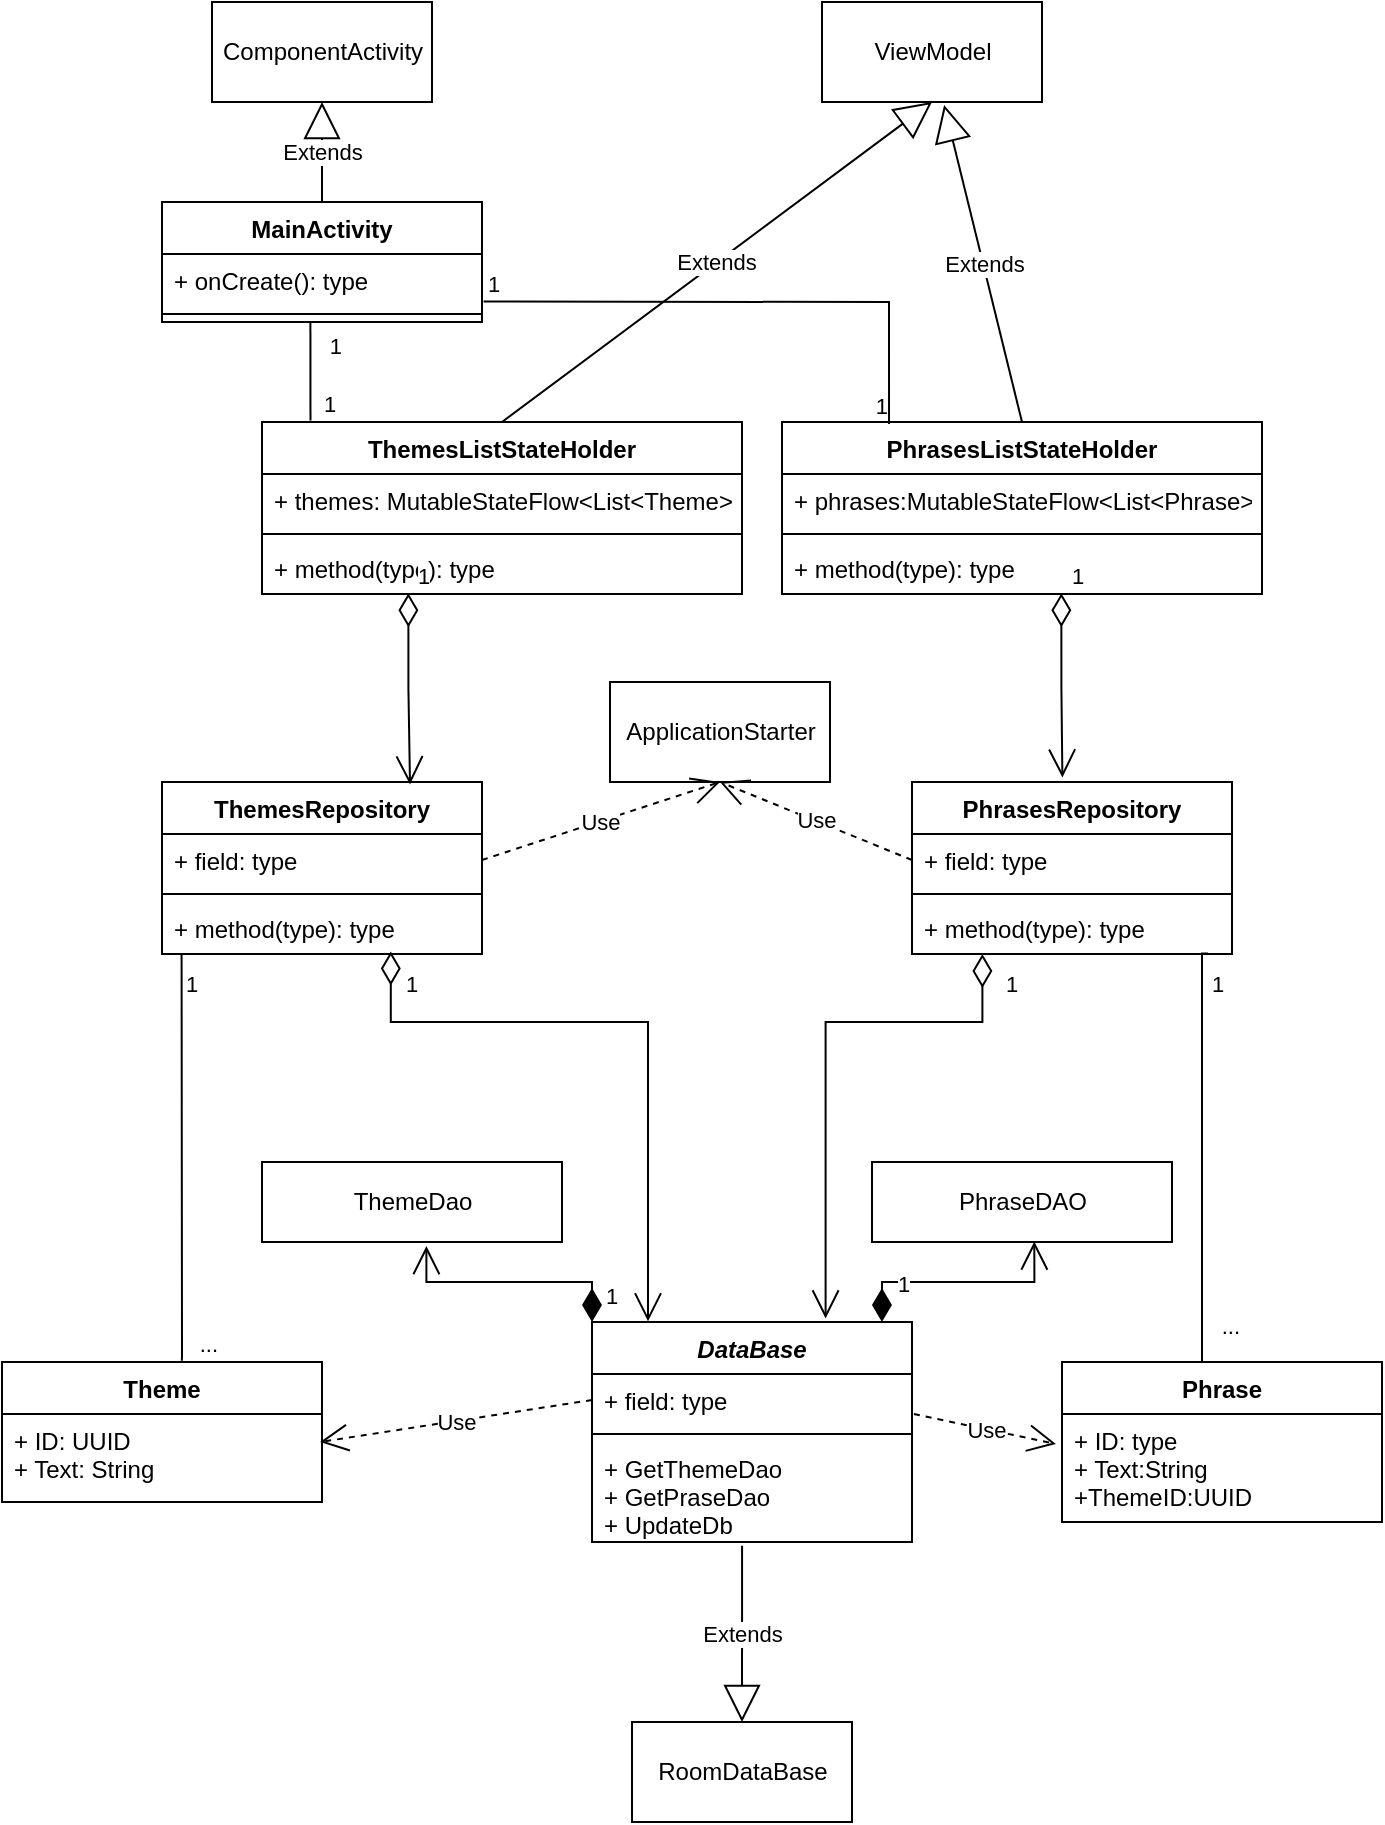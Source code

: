 <mxfile version="20.8.22" type="github">
  <diagram name="Страница 1" id="xGu00NifxKXlhXHsOH6D">
    <mxGraphModel dx="1360" dy="795" grid="1" gridSize="10" guides="1" tooltips="1" connect="1" arrows="1" fold="1" page="1" pageScale="1" pageWidth="827" pageHeight="1169" math="0" shadow="0">
      <root>
        <mxCell id="0" />
        <mxCell id="1" parent="0" />
        <mxCell id="Lm4aStVgxmj91NTAgHhC-22" value="ComponentActivity" style="html=1;" vertex="1" parent="1">
          <mxGeometry x="215" y="130" width="110" height="50" as="geometry" />
        </mxCell>
        <mxCell id="Lm4aStVgxmj91NTAgHhC-23" value="Extends" style="endArrow=block;endSize=16;endFill=0;html=1;rounded=0;entryX=0.5;entryY=1;entryDx=0;entryDy=0;exitX=0.5;exitY=0;exitDx=0;exitDy=0;" edge="1" parent="1" source="Lm4aStVgxmj91NTAgHhC-24" target="Lm4aStVgxmj91NTAgHhC-22">
          <mxGeometry width="160" relative="1" as="geometry">
            <mxPoint x="110" y="380" as="sourcePoint" />
            <mxPoint x="186" y="450" as="targetPoint" />
          </mxGeometry>
        </mxCell>
        <mxCell id="Lm4aStVgxmj91NTAgHhC-24" value="MainActivity" style="swimlane;fontStyle=1;align=center;verticalAlign=top;childLayout=stackLayout;horizontal=1;startSize=26;horizontalStack=0;resizeParent=1;resizeParentMax=0;resizeLast=0;collapsible=1;marginBottom=0;" vertex="1" parent="1">
          <mxGeometry x="190" y="230" width="160" height="60" as="geometry" />
        </mxCell>
        <mxCell id="Lm4aStVgxmj91NTAgHhC-27" value="+ onCreate(): type" style="text;strokeColor=none;fillColor=none;align=left;verticalAlign=top;spacingLeft=4;spacingRight=4;overflow=hidden;rotatable=0;points=[[0,0.5],[1,0.5]];portConstraint=eastwest;" vertex="1" parent="Lm4aStVgxmj91NTAgHhC-24">
          <mxGeometry y="26" width="160" height="26" as="geometry" />
        </mxCell>
        <mxCell id="Lm4aStVgxmj91NTAgHhC-26" value="" style="line;strokeWidth=1;fillColor=none;align=left;verticalAlign=middle;spacingTop=-1;spacingLeft=3;spacingRight=3;rotatable=0;labelPosition=right;points=[];portConstraint=eastwest;strokeColor=inherit;" vertex="1" parent="Lm4aStVgxmj91NTAgHhC-24">
          <mxGeometry y="52" width="160" height="8" as="geometry" />
        </mxCell>
        <mxCell id="Lm4aStVgxmj91NTAgHhC-32" value="ThemesListStateHolder" style="swimlane;fontStyle=1;align=center;verticalAlign=top;childLayout=stackLayout;horizontal=1;startSize=26;horizontalStack=0;resizeParent=1;resizeParentMax=0;resizeLast=0;collapsible=1;marginBottom=0;" vertex="1" parent="1">
          <mxGeometry x="240" y="340" width="240" height="86" as="geometry" />
        </mxCell>
        <mxCell id="Lm4aStVgxmj91NTAgHhC-33" value="+ themes: MutableStateFlow&lt;List&lt;Theme&gt;&gt;" style="text;strokeColor=none;fillColor=none;align=left;verticalAlign=top;spacingLeft=4;spacingRight=4;overflow=hidden;rotatable=0;points=[[0,0.5],[1,0.5]];portConstraint=eastwest;" vertex="1" parent="Lm4aStVgxmj91NTAgHhC-32">
          <mxGeometry y="26" width="240" height="26" as="geometry" />
        </mxCell>
        <mxCell id="Lm4aStVgxmj91NTAgHhC-34" value="" style="line;strokeWidth=1;fillColor=none;align=left;verticalAlign=middle;spacingTop=-1;spacingLeft=3;spacingRight=3;rotatable=0;labelPosition=right;points=[];portConstraint=eastwest;strokeColor=inherit;" vertex="1" parent="Lm4aStVgxmj91NTAgHhC-32">
          <mxGeometry y="52" width="240" height="8" as="geometry" />
        </mxCell>
        <mxCell id="Lm4aStVgxmj91NTAgHhC-35" value="+ method(type): type" style="text;strokeColor=none;fillColor=none;align=left;verticalAlign=top;spacingLeft=4;spacingRight=4;overflow=hidden;rotatable=0;points=[[0,0.5],[1,0.5]];portConstraint=eastwest;" vertex="1" parent="Lm4aStVgxmj91NTAgHhC-32">
          <mxGeometry y="60" width="240" height="26" as="geometry" />
        </mxCell>
        <mxCell id="Lm4aStVgxmj91NTAgHhC-36" value="ViewModel" style="html=1;" vertex="1" parent="1">
          <mxGeometry x="520" y="130" width="110" height="50" as="geometry" />
        </mxCell>
        <mxCell id="Lm4aStVgxmj91NTAgHhC-37" value="Extends" style="endArrow=block;endSize=16;endFill=0;html=1;rounded=0;entryX=0.5;entryY=1;entryDx=0;entryDy=0;exitX=0.5;exitY=0;exitDx=0;exitDy=0;" edge="1" parent="1" source="Lm4aStVgxmj91NTAgHhC-32" target="Lm4aStVgxmj91NTAgHhC-36">
          <mxGeometry width="160" relative="1" as="geometry">
            <mxPoint x="290" y="320" as="sourcePoint" />
            <mxPoint x="490" y="470" as="targetPoint" />
          </mxGeometry>
        </mxCell>
        <mxCell id="Lm4aStVgxmj91NTAgHhC-38" value="PhrasesListStateHolder" style="swimlane;fontStyle=1;align=center;verticalAlign=top;childLayout=stackLayout;horizontal=1;startSize=26;horizontalStack=0;resizeParent=1;resizeParentMax=0;resizeLast=0;collapsible=1;marginBottom=0;" vertex="1" parent="1">
          <mxGeometry x="500" y="340" width="240" height="86" as="geometry" />
        </mxCell>
        <mxCell id="Lm4aStVgxmj91NTAgHhC-39" value="+ phrases:MutableStateFlow&lt;List&lt;Phrase&gt;&gt;" style="text;strokeColor=none;fillColor=none;align=left;verticalAlign=top;spacingLeft=4;spacingRight=4;overflow=hidden;rotatable=0;points=[[0,0.5],[1,0.5]];portConstraint=eastwest;" vertex="1" parent="Lm4aStVgxmj91NTAgHhC-38">
          <mxGeometry y="26" width="240" height="26" as="geometry" />
        </mxCell>
        <mxCell id="Lm4aStVgxmj91NTAgHhC-40" value="" style="line;strokeWidth=1;fillColor=none;align=left;verticalAlign=middle;spacingTop=-1;spacingLeft=3;spacingRight=3;rotatable=0;labelPosition=right;points=[];portConstraint=eastwest;strokeColor=inherit;" vertex="1" parent="Lm4aStVgxmj91NTAgHhC-38">
          <mxGeometry y="52" width="240" height="8" as="geometry" />
        </mxCell>
        <mxCell id="Lm4aStVgxmj91NTAgHhC-41" value="+ method(type): type" style="text;strokeColor=none;fillColor=none;align=left;verticalAlign=top;spacingLeft=4;spacingRight=4;overflow=hidden;rotatable=0;points=[[0,0.5],[1,0.5]];portConstraint=eastwest;" vertex="1" parent="Lm4aStVgxmj91NTAgHhC-38">
          <mxGeometry y="60" width="240" height="26" as="geometry" />
        </mxCell>
        <mxCell id="Lm4aStVgxmj91NTAgHhC-43" value="Extends" style="endArrow=block;endSize=16;endFill=0;html=1;rounded=0;entryX=0.555;entryY=1.03;entryDx=0;entryDy=0;entryPerimeter=0;exitX=0.5;exitY=0;exitDx=0;exitDy=0;" edge="1" parent="1" source="Lm4aStVgxmj91NTAgHhC-38" target="Lm4aStVgxmj91NTAgHhC-36">
          <mxGeometry width="160" relative="1" as="geometry">
            <mxPoint x="370" y="380" as="sourcePoint" />
            <mxPoint x="530" y="380" as="targetPoint" />
          </mxGeometry>
        </mxCell>
        <mxCell id="Lm4aStVgxmj91NTAgHhC-44" value="ThemesRepository" style="swimlane;fontStyle=1;align=center;verticalAlign=top;childLayout=stackLayout;horizontal=1;startSize=26;horizontalStack=0;resizeParent=1;resizeParentMax=0;resizeLast=0;collapsible=1;marginBottom=0;" vertex="1" parent="1">
          <mxGeometry x="190" y="520" width="160" height="86" as="geometry" />
        </mxCell>
        <mxCell id="Lm4aStVgxmj91NTAgHhC-45" value="+ field: type" style="text;strokeColor=none;fillColor=none;align=left;verticalAlign=top;spacingLeft=4;spacingRight=4;overflow=hidden;rotatable=0;points=[[0,0.5],[1,0.5]];portConstraint=eastwest;" vertex="1" parent="Lm4aStVgxmj91NTAgHhC-44">
          <mxGeometry y="26" width="160" height="26" as="geometry" />
        </mxCell>
        <mxCell id="Lm4aStVgxmj91NTAgHhC-46" value="" style="line;strokeWidth=1;fillColor=none;align=left;verticalAlign=middle;spacingTop=-1;spacingLeft=3;spacingRight=3;rotatable=0;labelPosition=right;points=[];portConstraint=eastwest;strokeColor=inherit;" vertex="1" parent="Lm4aStVgxmj91NTAgHhC-44">
          <mxGeometry y="52" width="160" height="8" as="geometry" />
        </mxCell>
        <mxCell id="Lm4aStVgxmj91NTAgHhC-47" value="+ method(type): type" style="text;strokeColor=none;fillColor=none;align=left;verticalAlign=top;spacingLeft=4;spacingRight=4;overflow=hidden;rotatable=0;points=[[0,0.5],[1,0.5]];portConstraint=eastwest;" vertex="1" parent="Lm4aStVgxmj91NTAgHhC-44">
          <mxGeometry y="60" width="160" height="26" as="geometry" />
        </mxCell>
        <mxCell id="Lm4aStVgxmj91NTAgHhC-50" value="PhrasesRepository" style="swimlane;fontStyle=1;align=center;verticalAlign=top;childLayout=stackLayout;horizontal=1;startSize=26;horizontalStack=0;resizeParent=1;resizeParentMax=0;resizeLast=0;collapsible=1;marginBottom=0;" vertex="1" parent="1">
          <mxGeometry x="565" y="520" width="160" height="86" as="geometry" />
        </mxCell>
        <mxCell id="Lm4aStVgxmj91NTAgHhC-51" value="+ field: type" style="text;strokeColor=none;fillColor=none;align=left;verticalAlign=top;spacingLeft=4;spacingRight=4;overflow=hidden;rotatable=0;points=[[0,0.5],[1,0.5]];portConstraint=eastwest;" vertex="1" parent="Lm4aStVgxmj91NTAgHhC-50">
          <mxGeometry y="26" width="160" height="26" as="geometry" />
        </mxCell>
        <mxCell id="Lm4aStVgxmj91NTAgHhC-52" value="" style="line;strokeWidth=1;fillColor=none;align=left;verticalAlign=middle;spacingTop=-1;spacingLeft=3;spacingRight=3;rotatable=0;labelPosition=right;points=[];portConstraint=eastwest;strokeColor=inherit;" vertex="1" parent="Lm4aStVgxmj91NTAgHhC-50">
          <mxGeometry y="52" width="160" height="8" as="geometry" />
        </mxCell>
        <mxCell id="Lm4aStVgxmj91NTAgHhC-53" value="+ method(type): type" style="text;strokeColor=none;fillColor=none;align=left;verticalAlign=top;spacingLeft=4;spacingRight=4;overflow=hidden;rotatable=0;points=[[0,0.5],[1,0.5]];portConstraint=eastwest;" vertex="1" parent="Lm4aStVgxmj91NTAgHhC-50">
          <mxGeometry y="60" width="160" height="26" as="geometry" />
        </mxCell>
        <mxCell id="Lm4aStVgxmj91NTAgHhC-55" value="ApplicationStarter" style="html=1;" vertex="1" parent="1">
          <mxGeometry x="414" y="470" width="110" height="50" as="geometry" />
        </mxCell>
        <mxCell id="Lm4aStVgxmj91NTAgHhC-56" value="Use" style="endArrow=open;endSize=12;dashed=1;html=1;rounded=0;exitX=1;exitY=0.5;exitDx=0;exitDy=0;entryX=0.5;entryY=1;entryDx=0;entryDy=0;" edge="1" parent="1" source="Lm4aStVgxmj91NTAgHhC-45" target="Lm4aStVgxmj91NTAgHhC-55">
          <mxGeometry width="160" relative="1" as="geometry">
            <mxPoint x="310" y="560" as="sourcePoint" />
            <mxPoint x="471" y="647" as="targetPoint" />
          </mxGeometry>
        </mxCell>
        <mxCell id="Lm4aStVgxmj91NTAgHhC-57" value="Use" style="endArrow=open;endSize=12;dashed=1;html=1;rounded=0;exitX=0;exitY=0.5;exitDx=0;exitDy=0;entryX=0.5;entryY=1;entryDx=0;entryDy=0;" edge="1" parent="1" source="Lm4aStVgxmj91NTAgHhC-51" target="Lm4aStVgxmj91NTAgHhC-55">
          <mxGeometry width="160" relative="1" as="geometry">
            <mxPoint x="310" y="560" as="sourcePoint" />
            <mxPoint x="470" y="650" as="targetPoint" />
          </mxGeometry>
        </mxCell>
        <mxCell id="Lm4aStVgxmj91NTAgHhC-58" value="Theme" style="swimlane;fontStyle=1;align=center;verticalAlign=top;childLayout=stackLayout;horizontal=1;startSize=26;horizontalStack=0;resizeParent=1;resizeParentMax=0;resizeLast=0;collapsible=1;marginBottom=0;" vertex="1" parent="1">
          <mxGeometry x="110" y="810" width="160" height="70" as="geometry" />
        </mxCell>
        <mxCell id="Lm4aStVgxmj91NTAgHhC-59" value="+ ID: UUID&#xa;+ Text: String&#xa;" style="text;strokeColor=none;fillColor=none;align=left;verticalAlign=top;spacingLeft=4;spacingRight=4;overflow=hidden;rotatable=0;points=[[0,0.5],[1,0.5]];portConstraint=eastwest;" vertex="1" parent="Lm4aStVgxmj91NTAgHhC-58">
          <mxGeometry y="26" width="160" height="44" as="geometry" />
        </mxCell>
        <mxCell id="Lm4aStVgxmj91NTAgHhC-63" value="Phrase" style="swimlane;fontStyle=1;align=center;verticalAlign=top;childLayout=stackLayout;horizontal=1;startSize=26;horizontalStack=0;resizeParent=1;resizeParentMax=0;resizeLast=0;collapsible=1;marginBottom=0;" vertex="1" parent="1">
          <mxGeometry x="640" y="810" width="160" height="80" as="geometry" />
        </mxCell>
        <mxCell id="Lm4aStVgxmj91NTAgHhC-64" value="+ ID: type&#xa;+ Text:String&#xa;+ThemeID:UUID&#xa;" style="text;strokeColor=none;fillColor=none;align=left;verticalAlign=top;spacingLeft=4;spacingRight=4;overflow=hidden;rotatable=0;points=[[0,0.5],[1,0.5]];portConstraint=eastwest;" vertex="1" parent="Lm4aStVgxmj91NTAgHhC-63">
          <mxGeometry y="26" width="160" height="54" as="geometry" />
        </mxCell>
        <mxCell id="Lm4aStVgxmj91NTAgHhC-67" value="DataBase" style="swimlane;fontStyle=3;align=center;verticalAlign=top;childLayout=stackLayout;horizontal=1;startSize=26;horizontalStack=0;resizeParent=1;resizeParentMax=0;resizeLast=0;collapsible=1;marginBottom=0;" vertex="1" parent="1">
          <mxGeometry x="405" y="790" width="160" height="110" as="geometry" />
        </mxCell>
        <mxCell id="Lm4aStVgxmj91NTAgHhC-68" value="+ field: type" style="text;strokeColor=none;fillColor=none;align=left;verticalAlign=top;spacingLeft=4;spacingRight=4;overflow=hidden;rotatable=0;points=[[0,0.5],[1,0.5]];portConstraint=eastwest;" vertex="1" parent="Lm4aStVgxmj91NTAgHhC-67">
          <mxGeometry y="26" width="160" height="26" as="geometry" />
        </mxCell>
        <mxCell id="Lm4aStVgxmj91NTAgHhC-69" value="" style="line;strokeWidth=1;fillColor=none;align=left;verticalAlign=middle;spacingTop=-1;spacingLeft=3;spacingRight=3;rotatable=0;labelPosition=right;points=[];portConstraint=eastwest;strokeColor=inherit;" vertex="1" parent="Lm4aStVgxmj91NTAgHhC-67">
          <mxGeometry y="52" width="160" height="8" as="geometry" />
        </mxCell>
        <mxCell id="Lm4aStVgxmj91NTAgHhC-70" value="+ GetThemeDao&#xa;+ GetPraseDao&#xa;+ UpdateDb&#xa;" style="text;strokeColor=none;fillColor=none;align=left;verticalAlign=top;spacingLeft=4;spacingRight=4;overflow=hidden;rotatable=0;points=[[0,0.5],[1,0.5]];portConstraint=eastwest;" vertex="1" parent="Lm4aStVgxmj91NTAgHhC-67">
          <mxGeometry y="60" width="160" height="50" as="geometry" />
        </mxCell>
        <mxCell id="Lm4aStVgxmj91NTAgHhC-74" value="" style="endArrow=none;html=1;edgeStyle=orthogonalEdgeStyle;rounded=0;exitX=0.101;exitY=-0.008;exitDx=0;exitDy=0;exitPerimeter=0;" edge="1" parent="1" source="Lm4aStVgxmj91NTAgHhC-32">
          <mxGeometry relative="1" as="geometry">
            <mxPoint x="420" y="440" as="sourcePoint" />
            <mxPoint x="265" y="290" as="targetPoint" />
            <Array as="points">
              <mxPoint x="264" y="290" />
            </Array>
          </mxGeometry>
        </mxCell>
        <mxCell id="Lm4aStVgxmj91NTAgHhC-75" value="1" style="edgeLabel;resizable=0;html=1;align=left;verticalAlign=bottom;" connectable="0" vertex="1" parent="Lm4aStVgxmj91NTAgHhC-74">
          <mxGeometry x="-1" relative="1" as="geometry">
            <mxPoint x="5" as="offset" />
          </mxGeometry>
        </mxCell>
        <mxCell id="Lm4aStVgxmj91NTAgHhC-76" value="1" style="edgeLabel;resizable=0;html=1;align=right;verticalAlign=bottom;" connectable="0" vertex="1" parent="Lm4aStVgxmj91NTAgHhC-74">
          <mxGeometry x="1" relative="1" as="geometry">
            <mxPoint x="15" y="20" as="offset" />
          </mxGeometry>
        </mxCell>
        <mxCell id="Lm4aStVgxmj91NTAgHhC-79" value="" style="endArrow=none;html=1;edgeStyle=orthogonalEdgeStyle;rounded=0;entryX=0.223;entryY=0.012;entryDx=0;entryDy=0;entryPerimeter=0;exitX=1.005;exitY=0.914;exitDx=0;exitDy=0;exitPerimeter=0;" edge="1" parent="1" source="Lm4aStVgxmj91NTAgHhC-27" target="Lm4aStVgxmj91NTAgHhC-38">
          <mxGeometry relative="1" as="geometry">
            <mxPoint x="390" y="350" as="sourcePoint" />
            <mxPoint x="550" y="350" as="targetPoint" />
            <Array as="points">
              <mxPoint x="353" y="280" />
              <mxPoint x="554" y="280" />
            </Array>
          </mxGeometry>
        </mxCell>
        <mxCell id="Lm4aStVgxmj91NTAgHhC-80" value="1" style="edgeLabel;resizable=0;html=1;align=left;verticalAlign=bottom;" connectable="0" vertex="1" parent="Lm4aStVgxmj91NTAgHhC-79">
          <mxGeometry x="-1" relative="1" as="geometry" />
        </mxCell>
        <mxCell id="Lm4aStVgxmj91NTAgHhC-81" value="1" style="edgeLabel;resizable=0;html=1;align=right;verticalAlign=bottom;" connectable="0" vertex="1" parent="Lm4aStVgxmj91NTAgHhC-79">
          <mxGeometry x="1" relative="1" as="geometry" />
        </mxCell>
        <mxCell id="Lm4aStVgxmj91NTAgHhC-82" value="RoomDataBase" style="html=1;" vertex="1" parent="1">
          <mxGeometry x="425" y="990" width="110" height="50" as="geometry" />
        </mxCell>
        <mxCell id="Lm4aStVgxmj91NTAgHhC-83" value="Extends" style="endArrow=block;endSize=16;endFill=0;html=1;rounded=0;entryX=0.5;entryY=0;entryDx=0;entryDy=0;exitX=0.469;exitY=1.038;exitDx=0;exitDy=0;exitPerimeter=0;" edge="1" parent="1" source="Lm4aStVgxmj91NTAgHhC-70" target="Lm4aStVgxmj91NTAgHhC-82">
          <mxGeometry width="160" relative="1" as="geometry">
            <mxPoint x="200" y="700" as="sourcePoint" />
            <mxPoint x="360" y="700" as="targetPoint" />
          </mxGeometry>
        </mxCell>
        <mxCell id="Lm4aStVgxmj91NTAgHhC-84" value="Use" style="endArrow=open;endSize=12;dashed=1;html=1;rounded=0;exitX=0;exitY=0.5;exitDx=0;exitDy=0;entryX=0.994;entryY=0.318;entryDx=0;entryDy=0;entryPerimeter=0;" edge="1" parent="1" source="Lm4aStVgxmj91NTAgHhC-68" target="Lm4aStVgxmj91NTAgHhC-59">
          <mxGeometry width="160" relative="1" as="geometry">
            <mxPoint x="200" y="790" as="sourcePoint" />
            <mxPoint x="220" y="790" as="targetPoint" />
          </mxGeometry>
        </mxCell>
        <mxCell id="Lm4aStVgxmj91NTAgHhC-85" value="Use" style="endArrow=open;endSize=12;dashed=1;html=1;rounded=0;entryX=-0.019;entryY=0.278;entryDx=0;entryDy=0;entryPerimeter=0;exitX=1.006;exitY=0.769;exitDx=0;exitDy=0;exitPerimeter=0;" edge="1" parent="1" source="Lm4aStVgxmj91NTAgHhC-68" target="Lm4aStVgxmj91NTAgHhC-64">
          <mxGeometry width="160" relative="1" as="geometry">
            <mxPoint x="200" y="790" as="sourcePoint" />
            <mxPoint x="360" y="790" as="targetPoint" />
          </mxGeometry>
        </mxCell>
        <mxCell id="Lm4aStVgxmj91NTAgHhC-86" value="ThemeDao" style="html=1;" vertex="1" parent="1">
          <mxGeometry x="240" y="710" width="150" height="40" as="geometry" />
        </mxCell>
        <mxCell id="Lm4aStVgxmj91NTAgHhC-87" value="PhraseDAO" style="html=1;" vertex="1" parent="1">
          <mxGeometry x="545" y="710" width="150" height="40" as="geometry" />
        </mxCell>
        <mxCell id="Lm4aStVgxmj91NTAgHhC-90" value="1" style="endArrow=open;html=1;endSize=12;startArrow=diamondThin;startSize=14;startFill=0;edgeStyle=orthogonalEdgeStyle;align=left;verticalAlign=bottom;rounded=0;entryX=0.775;entryY=0.014;entryDx=0;entryDy=0;entryPerimeter=0;exitX=0.305;exitY=0.985;exitDx=0;exitDy=0;exitPerimeter=0;" edge="1" parent="1" source="Lm4aStVgxmj91NTAgHhC-35" target="Lm4aStVgxmj91NTAgHhC-44">
          <mxGeometry x="-1" y="3" relative="1" as="geometry">
            <mxPoint x="130" y="430" as="sourcePoint" />
            <mxPoint x="290" y="430" as="targetPoint" />
          </mxGeometry>
        </mxCell>
        <mxCell id="Lm4aStVgxmj91NTAgHhC-91" value="1" style="endArrow=open;html=1;endSize=12;startArrow=diamondThin;startSize=14;startFill=0;edgeStyle=orthogonalEdgeStyle;align=left;verticalAlign=bottom;rounded=0;entryX=0.175;entryY=-0.003;entryDx=0;entryDy=0;entryPerimeter=0;exitX=0.715;exitY=0.953;exitDx=0;exitDy=0;exitPerimeter=0;" edge="1" parent="1" source="Lm4aStVgxmj91NTAgHhC-47" target="Lm4aStVgxmj91NTAgHhC-67">
          <mxGeometry x="-0.839" y="6" relative="1" as="geometry">
            <mxPoint x="305" y="610" as="sourcePoint" />
            <mxPoint x="560" y="620" as="targetPoint" />
            <Array as="points">
              <mxPoint x="304" y="640" />
              <mxPoint x="433" y="640" />
            </Array>
            <mxPoint as="offset" />
          </mxGeometry>
        </mxCell>
        <mxCell id="Lm4aStVgxmj91NTAgHhC-92" value="1" style="endArrow=open;html=1;endSize=12;startArrow=diamondThin;startSize=14;startFill=0;edgeStyle=orthogonalEdgeStyle;align=left;verticalAlign=bottom;rounded=0;entryX=0.47;entryY=-0.026;entryDx=0;entryDy=0;entryPerimeter=0;exitX=0.582;exitY=0.988;exitDx=0;exitDy=0;exitPerimeter=0;" edge="1" parent="1" source="Lm4aStVgxmj91NTAgHhC-41" target="Lm4aStVgxmj91NTAgHhC-50">
          <mxGeometry x="-1" y="3" relative="1" as="geometry">
            <mxPoint x="540" y="480" as="sourcePoint" />
            <mxPoint x="700" y="480" as="targetPoint" />
          </mxGeometry>
        </mxCell>
        <mxCell id="Lm4aStVgxmj91NTAgHhC-93" value="1" style="endArrow=open;html=1;endSize=12;startArrow=diamondThin;startSize=14;startFill=0;edgeStyle=orthogonalEdgeStyle;align=left;verticalAlign=bottom;rounded=0;entryX=0.73;entryY=-0.016;entryDx=0;entryDy=0;entryPerimeter=0;exitX=0.22;exitY=1;exitDx=0;exitDy=0;exitPerimeter=0;" edge="1" parent="1" source="Lm4aStVgxmj91NTAgHhC-53" target="Lm4aStVgxmj91NTAgHhC-67">
          <mxGeometry x="-0.816" y="10" relative="1" as="geometry">
            <mxPoint x="410" y="710" as="sourcePoint" />
            <mxPoint x="570" y="710" as="targetPoint" />
            <Array as="points">
              <mxPoint x="600" y="640" />
              <mxPoint x="522" y="640" />
            </Array>
            <mxPoint as="offset" />
          </mxGeometry>
        </mxCell>
        <mxCell id="Lm4aStVgxmj91NTAgHhC-94" value="1" style="endArrow=open;html=1;endSize=12;startArrow=diamondThin;startSize=14;startFill=1;edgeStyle=orthogonalEdgeStyle;align=left;verticalAlign=bottom;rounded=0;entryX=0.548;entryY=1.051;entryDx=0;entryDy=0;entryPerimeter=0;exitX=0;exitY=0;exitDx=0;exitDy=0;" edge="1" parent="1" source="Lm4aStVgxmj91NTAgHhC-67" target="Lm4aStVgxmj91NTAgHhC-86">
          <mxGeometry x="-0.923" y="-5" relative="1" as="geometry">
            <mxPoint x="320" y="750" as="sourcePoint" />
            <mxPoint x="640" y="670" as="targetPoint" />
            <mxPoint as="offset" />
          </mxGeometry>
        </mxCell>
        <mxCell id="Lm4aStVgxmj91NTAgHhC-98" value="1" style="endArrow=open;html=1;endSize=12;startArrow=diamondThin;startSize=14;startFill=1;edgeStyle=orthogonalEdgeStyle;align=left;verticalAlign=bottom;rounded=0;entryX=0.541;entryY=0.994;entryDx=0;entryDy=0;entryPerimeter=0;exitX=0.906;exitY=0;exitDx=0;exitDy=0;exitPerimeter=0;" edge="1" parent="1" source="Lm4aStVgxmj91NTAgHhC-67" target="Lm4aStVgxmj91NTAgHhC-87">
          <mxGeometry x="-0.544" y="-10" relative="1" as="geometry">
            <mxPoint x="540" y="770" as="sourcePoint" />
            <mxPoint x="700" y="770" as="targetPoint" />
            <mxPoint as="offset" />
          </mxGeometry>
        </mxCell>
        <mxCell id="Lm4aStVgxmj91NTAgHhC-99" value="" style="endArrow=none;html=1;edgeStyle=orthogonalEdgeStyle;rounded=0;entryX=0.562;entryY=-0.009;entryDx=0;entryDy=0;entryPerimeter=0;exitX=0.061;exitY=0.989;exitDx=0;exitDy=0;exitPerimeter=0;" edge="1" parent="1" source="Lm4aStVgxmj91NTAgHhC-47" target="Lm4aStVgxmj91NTAgHhC-58">
          <mxGeometry relative="1" as="geometry">
            <mxPoint x="200" y="610" as="sourcePoint" />
            <mxPoint x="200" y="800" as="targetPoint" />
            <Array as="points">
              <mxPoint x="200" y="610" />
              <mxPoint x="200" y="610" />
              <mxPoint x="200" y="807" />
              <mxPoint x="200" y="807" />
            </Array>
          </mxGeometry>
        </mxCell>
        <mxCell id="Lm4aStVgxmj91NTAgHhC-100" value="1" style="edgeLabel;resizable=0;html=1;align=left;verticalAlign=bottom;" connectable="0" vertex="1" parent="Lm4aStVgxmj91NTAgHhC-99">
          <mxGeometry x="-1" relative="1" as="geometry">
            <mxPoint y="24" as="offset" />
          </mxGeometry>
        </mxCell>
        <mxCell id="Lm4aStVgxmj91NTAgHhC-101" value="..." style="edgeLabel;resizable=0;html=1;align=right;verticalAlign=bottom;" connectable="0" vertex="1" parent="Lm4aStVgxmj91NTAgHhC-99">
          <mxGeometry x="1" relative="1" as="geometry">
            <mxPoint x="19" as="offset" />
          </mxGeometry>
        </mxCell>
        <mxCell id="Lm4aStVgxmj91NTAgHhC-102" value="" style="endArrow=none;html=1;edgeStyle=orthogonalEdgeStyle;rounded=0;entryX=0.5;entryY=0;entryDx=0;entryDy=0;exitX=0.925;exitY=0.991;exitDx=0;exitDy=0;exitPerimeter=0;" edge="1" parent="1" source="Lm4aStVgxmj91NTAgHhC-53" target="Lm4aStVgxmj91NTAgHhC-63">
          <mxGeometry relative="1" as="geometry">
            <mxPoint x="720" y="620" as="sourcePoint" />
            <mxPoint x="600" y="720" as="targetPoint" />
            <Array as="points">
              <mxPoint x="710" y="606" />
              <mxPoint x="710" y="810" />
            </Array>
          </mxGeometry>
        </mxCell>
        <mxCell id="Lm4aStVgxmj91NTAgHhC-103" value="1" style="edgeLabel;resizable=0;html=1;align=left;verticalAlign=bottom;" connectable="0" vertex="1" parent="Lm4aStVgxmj91NTAgHhC-102">
          <mxGeometry x="-1" relative="1" as="geometry">
            <mxPoint y="24" as="offset" />
          </mxGeometry>
        </mxCell>
        <mxCell id="Lm4aStVgxmj91NTAgHhC-104" value="..." style="edgeLabel;resizable=0;html=1;align=right;verticalAlign=bottom;" connectable="0" vertex="1" parent="Lm4aStVgxmj91NTAgHhC-102">
          <mxGeometry x="1" relative="1" as="geometry">
            <mxPoint x="10" y="-10" as="offset" />
          </mxGeometry>
        </mxCell>
      </root>
    </mxGraphModel>
  </diagram>
</mxfile>
